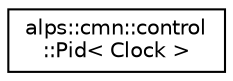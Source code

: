 digraph "クラス階層図"
{
 // LATEX_PDF_SIZE
  edge [fontname="Helvetica",fontsize="10",labelfontname="Helvetica",labelfontsize="10"];
  node [fontname="Helvetica",fontsize="10",shape=record];
  rankdir="LR";
  Node0 [label="alps::cmn::control\l::Pid\< Clock \>",height=0.2,width=0.4,color="black", fillcolor="white", style="filled",URL="$classalps_1_1cmn_1_1control_1_1_pid.html",tooltip="PID制御器"];
}
